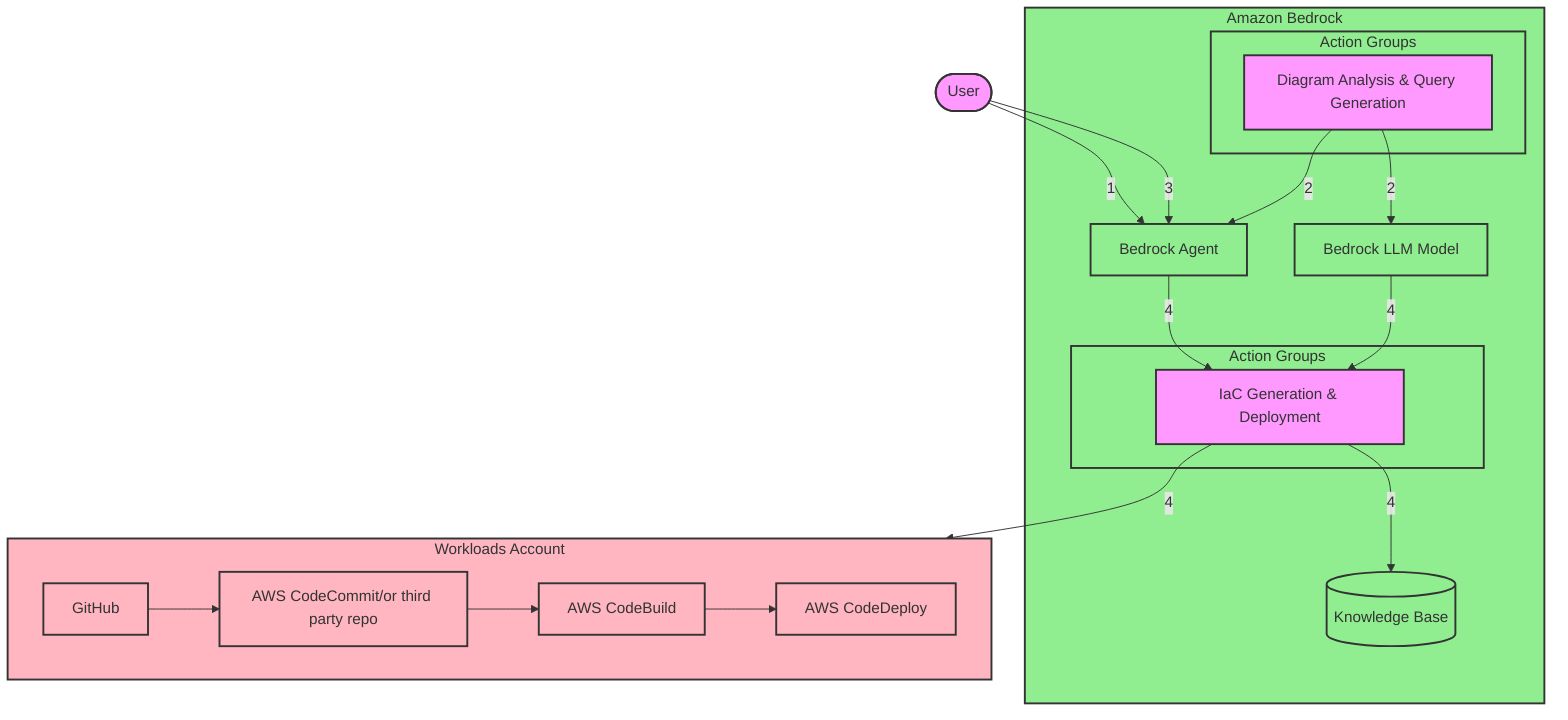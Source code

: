 graph TD
    User([User])
    
    subgraph AmazonBedrock ["Amazon Bedrock"]
        BA[Bedrock Agent]
        BLLM[Bedrock LLM Model]
        
        subgraph AG1 [Action Groups]
            DAQ[Diagram Analysis & Query Generation]
        end
        
        subgraph AG2 [Action Groups]
            IGD[IaC Generation & Deployment]
        end
        
        KB[(Knowledge Base)]
    end
    
    subgraph WorkloadsAccount ["Workloads Account"]
        GH[GitHub]
        ACC[AWS CodeCommit/or third party repo]
        ACB[AWS CodeBuild]
        ACD[AWS CodeDeploy]
    end
    
    User -->|1| BA
    User -->|3| BA
    DAQ -->|2| BA
    DAQ -->|2| BLLM
    BA -->|4| IGD
    BLLM -->|4| IGD
    IGD -->|4| KB
    IGD -->|4| WorkloadsAccount
    
    GH --> ACC --> ACB --> ACD

    classDef default fill:#f9f,stroke:#333,stroke-width:2px;
    classDef amazonBedrock fill:#90EE90,stroke:#333,stroke-width:2px;
    classDef workloadsAccount fill:#FFB6C1,stroke:#333,stroke-width:2px;
    
    class AmazonBedrock,BA,BLLM,AG1,AG2,KB amazonBedrock;
    class WorkloadsAccount,GH,ACC,ACB,ACD workloadsAccount;